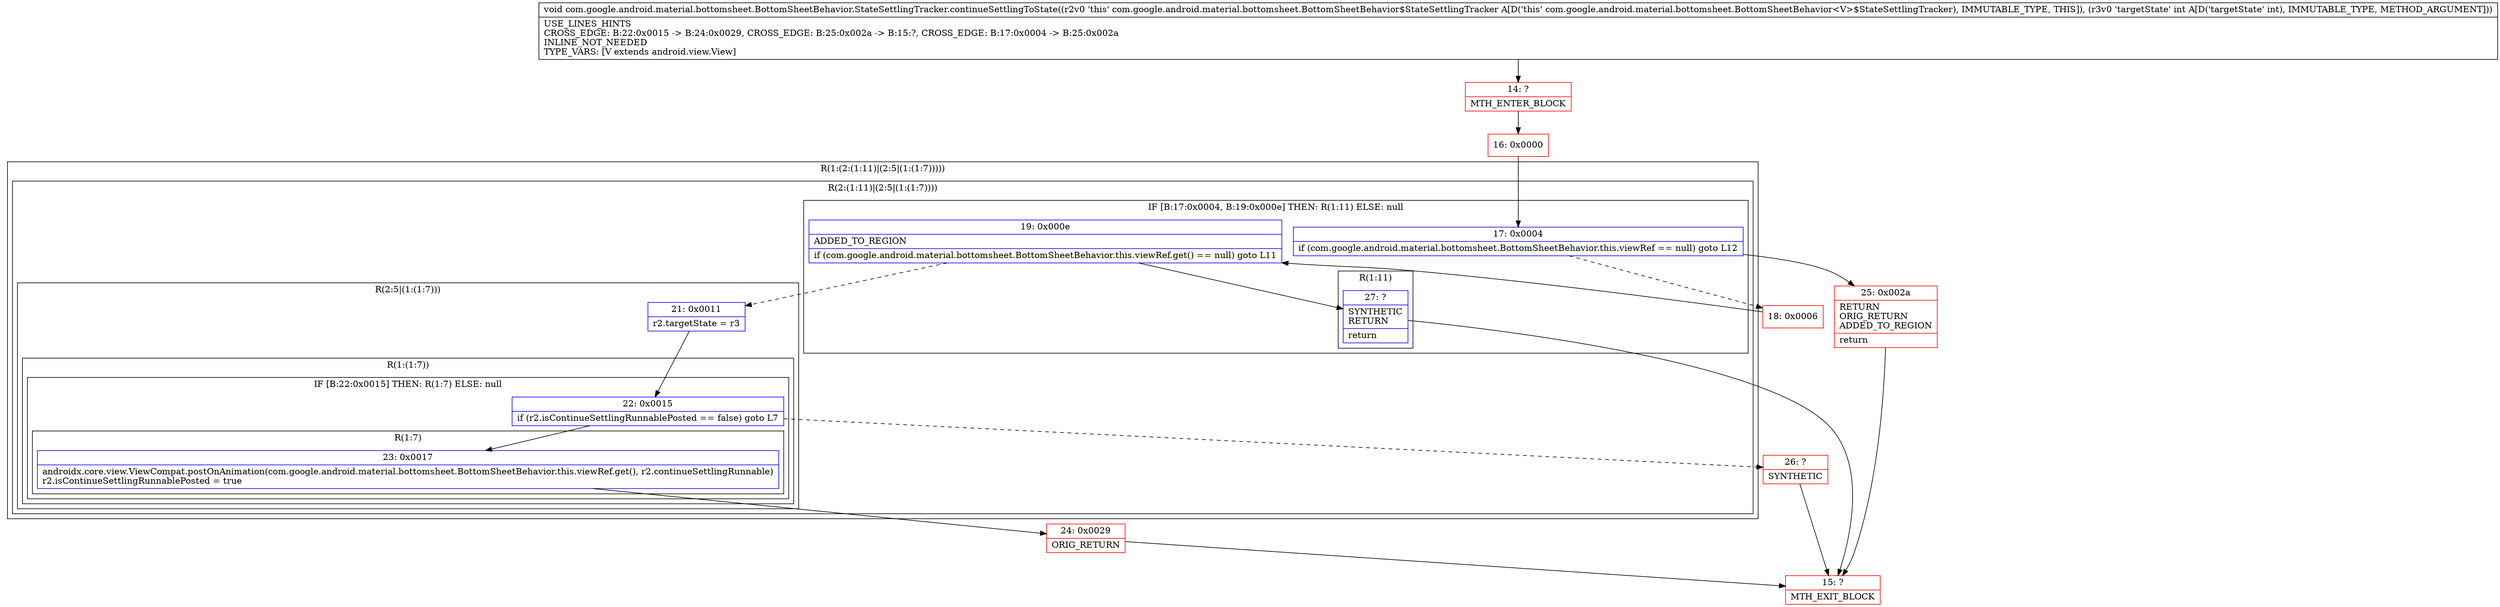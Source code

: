 digraph "CFG forcom.google.android.material.bottomsheet.BottomSheetBehavior.StateSettlingTracker.continueSettlingToState(I)V" {
subgraph cluster_Region_21645573 {
label = "R(1:(2:(1:11)|(2:5|(1:(1:7)))))";
node [shape=record,color=blue];
subgraph cluster_Region_1487624391 {
label = "R(2:(1:11)|(2:5|(1:(1:7))))";
node [shape=record,color=blue];
subgraph cluster_IfRegion_22137237 {
label = "IF [B:17:0x0004, B:19:0x000e] THEN: R(1:11) ELSE: null";
node [shape=record,color=blue];
Node_17 [shape=record,label="{17\:\ 0x0004|if (com.google.android.material.bottomsheet.BottomSheetBehavior.this.viewRef == null) goto L12\l}"];
Node_19 [shape=record,label="{19\:\ 0x000e|ADDED_TO_REGION\l|if (com.google.android.material.bottomsheet.BottomSheetBehavior.this.viewRef.get() == null) goto L11\l}"];
subgraph cluster_Region_303483695 {
label = "R(1:11)";
node [shape=record,color=blue];
Node_27 [shape=record,label="{27\:\ ?|SYNTHETIC\lRETURN\l|return\l}"];
}
}
subgraph cluster_Region_1095219721 {
label = "R(2:5|(1:(1:7)))";
node [shape=record,color=blue];
Node_21 [shape=record,label="{21\:\ 0x0011|r2.targetState = r3\l}"];
subgraph cluster_Region_1126739846 {
label = "R(1:(1:7))";
node [shape=record,color=blue];
subgraph cluster_IfRegion_1287310103 {
label = "IF [B:22:0x0015] THEN: R(1:7) ELSE: null";
node [shape=record,color=blue];
Node_22 [shape=record,label="{22\:\ 0x0015|if (r2.isContinueSettlingRunnablePosted == false) goto L7\l}"];
subgraph cluster_Region_1758543388 {
label = "R(1:7)";
node [shape=record,color=blue];
Node_23 [shape=record,label="{23\:\ 0x0017|androidx.core.view.ViewCompat.postOnAnimation(com.google.android.material.bottomsheet.BottomSheetBehavior.this.viewRef.get(), r2.continueSettlingRunnable)\lr2.isContinueSettlingRunnablePosted = true\l}"];
}
}
}
}
}
}
Node_14 [shape=record,color=red,label="{14\:\ ?|MTH_ENTER_BLOCK\l}"];
Node_16 [shape=record,color=red,label="{16\:\ 0x0000}"];
Node_18 [shape=record,color=red,label="{18\:\ 0x0006}"];
Node_24 [shape=record,color=red,label="{24\:\ 0x0029|ORIG_RETURN\l}"];
Node_15 [shape=record,color=red,label="{15\:\ ?|MTH_EXIT_BLOCK\l}"];
Node_26 [shape=record,color=red,label="{26\:\ ?|SYNTHETIC\l}"];
Node_25 [shape=record,color=red,label="{25\:\ 0x002a|RETURN\lORIG_RETURN\lADDED_TO_REGION\l|return\l}"];
MethodNode[shape=record,label="{void com.google.android.material.bottomsheet.BottomSheetBehavior.StateSettlingTracker.continueSettlingToState((r2v0 'this' com.google.android.material.bottomsheet.BottomSheetBehavior$StateSettlingTracker A[D('this' com.google.android.material.bottomsheet.BottomSheetBehavior\<V\>$StateSettlingTracker), IMMUTABLE_TYPE, THIS]), (r3v0 'targetState' int A[D('targetState' int), IMMUTABLE_TYPE, METHOD_ARGUMENT]))  | USE_LINES_HINTS\lCROSS_EDGE: B:22:0x0015 \-\> B:24:0x0029, CROSS_EDGE: B:25:0x002a \-\> B:15:?, CROSS_EDGE: B:17:0x0004 \-\> B:25:0x002a\lINLINE_NOT_NEEDED\lTYPE_VARS: [V extends android.view.View]\l}"];
MethodNode -> Node_14;Node_17 -> Node_18[style=dashed];
Node_17 -> Node_25;
Node_19 -> Node_21[style=dashed];
Node_19 -> Node_27;
Node_27 -> Node_15;
Node_21 -> Node_22;
Node_22 -> Node_23;
Node_22 -> Node_26[style=dashed];
Node_23 -> Node_24;
Node_14 -> Node_16;
Node_16 -> Node_17;
Node_18 -> Node_19;
Node_24 -> Node_15;
Node_26 -> Node_15;
Node_25 -> Node_15;
}

